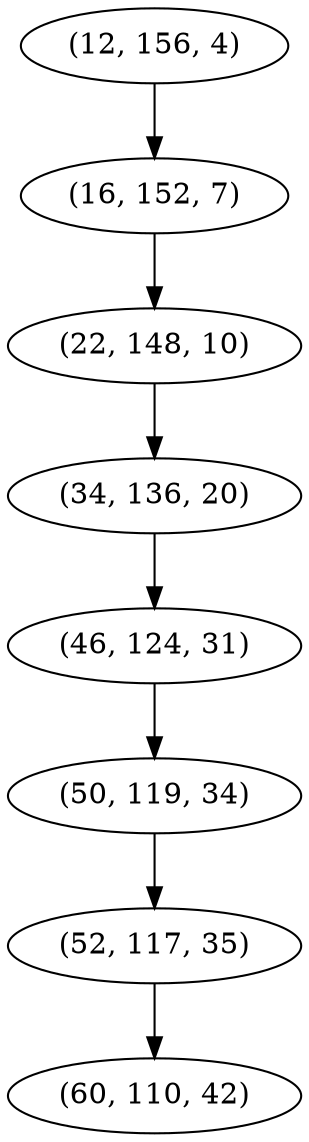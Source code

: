 digraph tree {
    "(12, 156, 4)";
    "(16, 152, 7)";
    "(22, 148, 10)";
    "(34, 136, 20)";
    "(46, 124, 31)";
    "(50, 119, 34)";
    "(52, 117, 35)";
    "(60, 110, 42)";
    "(12, 156, 4)" -> "(16, 152, 7)";
    "(16, 152, 7)" -> "(22, 148, 10)";
    "(22, 148, 10)" -> "(34, 136, 20)";
    "(34, 136, 20)" -> "(46, 124, 31)";
    "(46, 124, 31)" -> "(50, 119, 34)";
    "(50, 119, 34)" -> "(52, 117, 35)";
    "(52, 117, 35)" -> "(60, 110, 42)";
}
